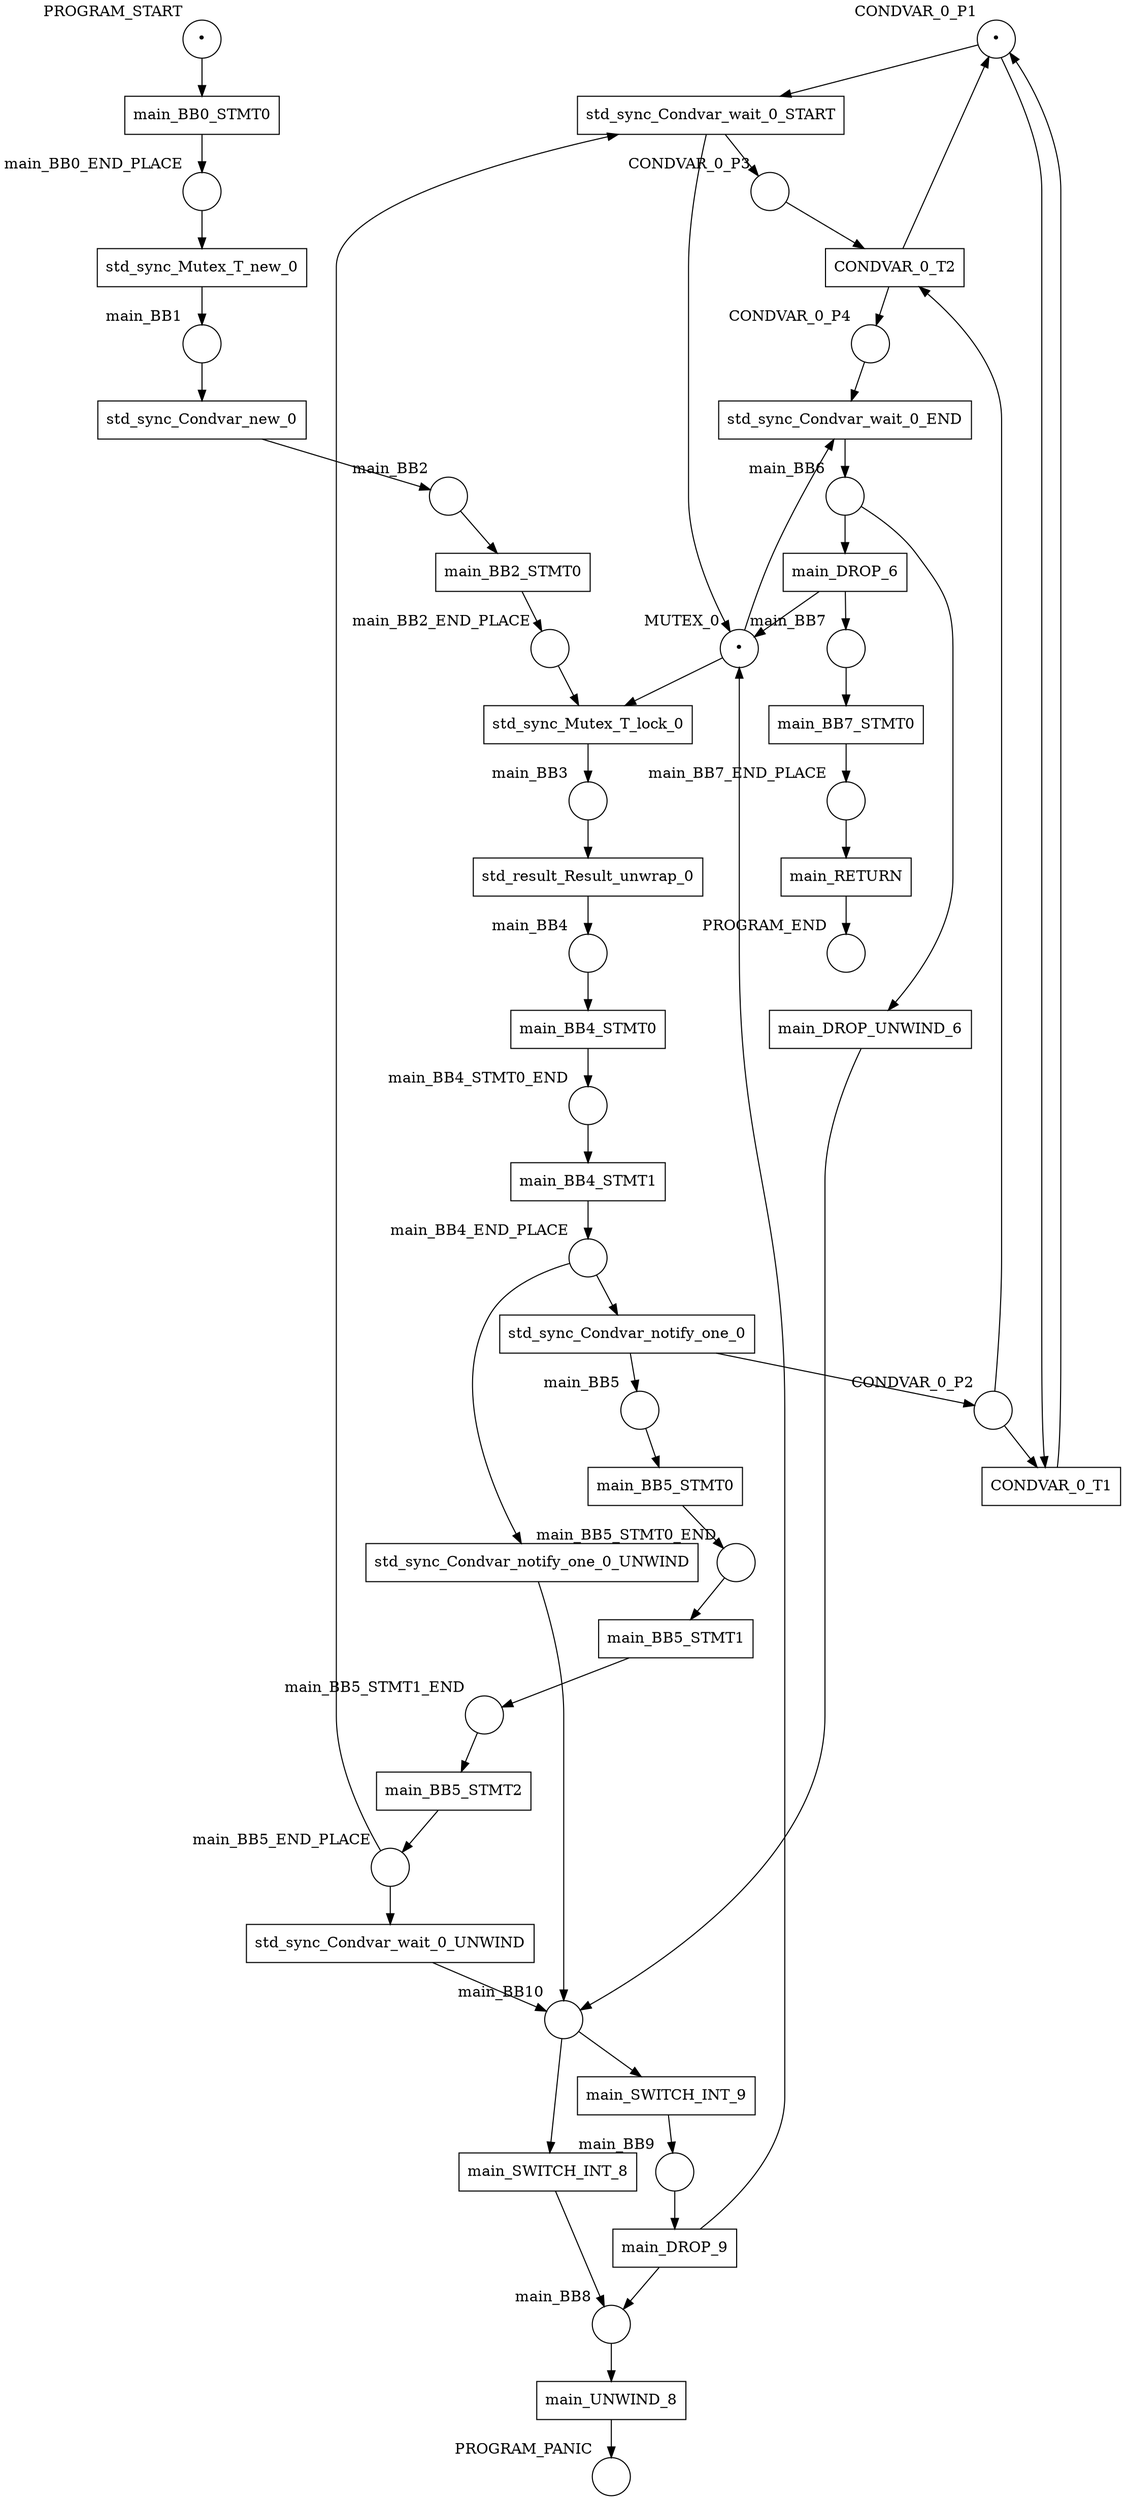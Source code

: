 digraph petrinet {
    CONDVAR_0_P1 [shape="circle" xlabel="CONDVAR_0_P1" label="•"];
    CONDVAR_0_P2 [shape="circle" xlabel="CONDVAR_0_P2" label=""];
    CONDVAR_0_P3 [shape="circle" xlabel="CONDVAR_0_P3" label=""];
    CONDVAR_0_P4 [shape="circle" xlabel="CONDVAR_0_P4" label=""];
    MUTEX_0 [shape="circle" xlabel="MUTEX_0" label="•"];
    PROGRAM_END [shape="circle" xlabel="PROGRAM_END" label=""];
    PROGRAM_PANIC [shape="circle" xlabel="PROGRAM_PANIC" label=""];
    PROGRAM_START [shape="circle" xlabel="PROGRAM_START" label="•"];
    main_BB0_END_PLACE [shape="circle" xlabel="main_BB0_END_PLACE" label=""];
    main_BB1 [shape="circle" xlabel="main_BB1" label=""];
    main_BB10 [shape="circle" xlabel="main_BB10" label=""];
    main_BB2 [shape="circle" xlabel="main_BB2" label=""];
    main_BB2_END_PLACE [shape="circle" xlabel="main_BB2_END_PLACE" label=""];
    main_BB3 [shape="circle" xlabel="main_BB3" label=""];
    main_BB4 [shape="circle" xlabel="main_BB4" label=""];
    main_BB4_END_PLACE [shape="circle" xlabel="main_BB4_END_PLACE" label=""];
    main_BB4_STMT0_END [shape="circle" xlabel="main_BB4_STMT0_END" label=""];
    main_BB5 [shape="circle" xlabel="main_BB5" label=""];
    main_BB5_END_PLACE [shape="circle" xlabel="main_BB5_END_PLACE" label=""];
    main_BB5_STMT0_END [shape="circle" xlabel="main_BB5_STMT0_END" label=""];
    main_BB5_STMT1_END [shape="circle" xlabel="main_BB5_STMT1_END" label=""];
    main_BB6 [shape="circle" xlabel="main_BB6" label=""];
    main_BB7 [shape="circle" xlabel="main_BB7" label=""];
    main_BB7_END_PLACE [shape="circle" xlabel="main_BB7_END_PLACE" label=""];
    main_BB8 [shape="circle" xlabel="main_BB8" label=""];
    main_BB9 [shape="circle" xlabel="main_BB9" label=""];
    CONDVAR_0_T1 [shape="box" xlabel="" label="CONDVAR_0_T1"];
    CONDVAR_0_T2 [shape="box" xlabel="" label="CONDVAR_0_T2"];
    main_BB0_STMT0 [shape="box" xlabel="" label="main_BB0_STMT0"];
    main_BB2_STMT0 [shape="box" xlabel="" label="main_BB2_STMT0"];
    main_BB4_STMT0 [shape="box" xlabel="" label="main_BB4_STMT0"];
    main_BB4_STMT1 [shape="box" xlabel="" label="main_BB4_STMT1"];
    main_BB5_STMT0 [shape="box" xlabel="" label="main_BB5_STMT0"];
    main_BB5_STMT1 [shape="box" xlabel="" label="main_BB5_STMT1"];
    main_BB5_STMT2 [shape="box" xlabel="" label="main_BB5_STMT2"];
    main_BB7_STMT0 [shape="box" xlabel="" label="main_BB7_STMT0"];
    main_DROP_6 [shape="box" xlabel="" label="main_DROP_6"];
    main_DROP_9 [shape="box" xlabel="" label="main_DROP_9"];
    main_DROP_UNWIND_6 [shape="box" xlabel="" label="main_DROP_UNWIND_6"];
    main_RETURN [shape="box" xlabel="" label="main_RETURN"];
    main_SWITCH_INT_8 [shape="box" xlabel="" label="main_SWITCH_INT_8"];
    main_SWITCH_INT_9 [shape="box" xlabel="" label="main_SWITCH_INT_9"];
    main_UNWIND_8 [shape="box" xlabel="" label="main_UNWIND_8"];
    std_result_Result_unwrap_0 [shape="box" xlabel="" label="std_result_Result_unwrap_0"];
    std_sync_Condvar_new_0 [shape="box" xlabel="" label="std_sync_Condvar_new_0"];
    std_sync_Condvar_notify_one_0 [shape="box" xlabel="" label="std_sync_Condvar_notify_one_0"];
    std_sync_Condvar_notify_one_0_UNWIND [shape="box" xlabel="" label="std_sync_Condvar_notify_one_0_UNWIND"];
    std_sync_Condvar_wait_0_END [shape="box" xlabel="" label="std_sync_Condvar_wait_0_END"];
    std_sync_Condvar_wait_0_START [shape="box" xlabel="" label="std_sync_Condvar_wait_0_START"];
    std_sync_Condvar_wait_0_UNWIND [shape="box" xlabel="" label="std_sync_Condvar_wait_0_UNWIND"];
    std_sync_Mutex_T_lock_0 [shape="box" xlabel="" label="std_sync_Mutex_T_lock_0"];
    std_sync_Mutex_T_new_0 [shape="box" xlabel="" label="std_sync_Mutex_T_new_0"];
    CONDVAR_0_P1 -> CONDVAR_0_T1;
    CONDVAR_0_P1 -> std_sync_Condvar_wait_0_START;
    CONDVAR_0_P2 -> CONDVAR_0_T1;
    CONDVAR_0_P2 -> CONDVAR_0_T2;
    CONDVAR_0_P3 -> CONDVAR_0_T2;
    CONDVAR_0_P4 -> std_sync_Condvar_wait_0_END;
    MUTEX_0 -> std_sync_Condvar_wait_0_END;
    MUTEX_0 -> std_sync_Mutex_T_lock_0;
    PROGRAM_START -> main_BB0_STMT0;
    main_BB0_END_PLACE -> std_sync_Mutex_T_new_0;
    main_BB1 -> std_sync_Condvar_new_0;
    main_BB10 -> main_SWITCH_INT_8;
    main_BB10 -> main_SWITCH_INT_9;
    main_BB2 -> main_BB2_STMT0;
    main_BB2_END_PLACE -> std_sync_Mutex_T_lock_0;
    main_BB3 -> std_result_Result_unwrap_0;
    main_BB4 -> main_BB4_STMT0;
    main_BB4_END_PLACE -> std_sync_Condvar_notify_one_0;
    main_BB4_END_PLACE -> std_sync_Condvar_notify_one_0_UNWIND;
    main_BB4_STMT0_END -> main_BB4_STMT1;
    main_BB5 -> main_BB5_STMT0;
    main_BB5_END_PLACE -> std_sync_Condvar_wait_0_START;
    main_BB5_END_PLACE -> std_sync_Condvar_wait_0_UNWIND;
    main_BB5_STMT0_END -> main_BB5_STMT1;
    main_BB5_STMT1_END -> main_BB5_STMT2;
    main_BB6 -> main_DROP_6;
    main_BB6 -> main_DROP_UNWIND_6;
    main_BB7 -> main_BB7_STMT0;
    main_BB7_END_PLACE -> main_RETURN;
    main_BB8 -> main_UNWIND_8;
    main_BB9 -> main_DROP_9;
    CONDVAR_0_T1 -> CONDVAR_0_P1;
    CONDVAR_0_T2 -> CONDVAR_0_P1;
    CONDVAR_0_T2 -> CONDVAR_0_P4;
    main_BB0_STMT0 -> main_BB0_END_PLACE;
    main_BB2_STMT0 -> main_BB2_END_PLACE;
    main_BB4_STMT0 -> main_BB4_STMT0_END;
    main_BB4_STMT1 -> main_BB4_END_PLACE;
    main_BB5_STMT0 -> main_BB5_STMT0_END;
    main_BB5_STMT1 -> main_BB5_STMT1_END;
    main_BB5_STMT2 -> main_BB5_END_PLACE;
    main_BB7_STMT0 -> main_BB7_END_PLACE;
    main_DROP_6 -> MUTEX_0;
    main_DROP_6 -> main_BB7;
    main_DROP_9 -> MUTEX_0;
    main_DROP_9 -> main_BB8;
    main_DROP_UNWIND_6 -> main_BB10;
    main_RETURN -> PROGRAM_END;
    main_SWITCH_INT_8 -> main_BB8;
    main_SWITCH_INT_9 -> main_BB9;
    main_UNWIND_8 -> PROGRAM_PANIC;
    std_result_Result_unwrap_0 -> main_BB4;
    std_sync_Condvar_new_0 -> main_BB2;
    std_sync_Condvar_notify_one_0 -> CONDVAR_0_P2;
    std_sync_Condvar_notify_one_0 -> main_BB5;
    std_sync_Condvar_notify_one_0_UNWIND -> main_BB10;
    std_sync_Condvar_wait_0_END -> main_BB6;
    std_sync_Condvar_wait_0_START -> CONDVAR_0_P3;
    std_sync_Condvar_wait_0_START -> MUTEX_0;
    std_sync_Condvar_wait_0_UNWIND -> main_BB10;
    std_sync_Mutex_T_lock_0 -> main_BB3;
    std_sync_Mutex_T_new_0 -> main_BB1;
}
